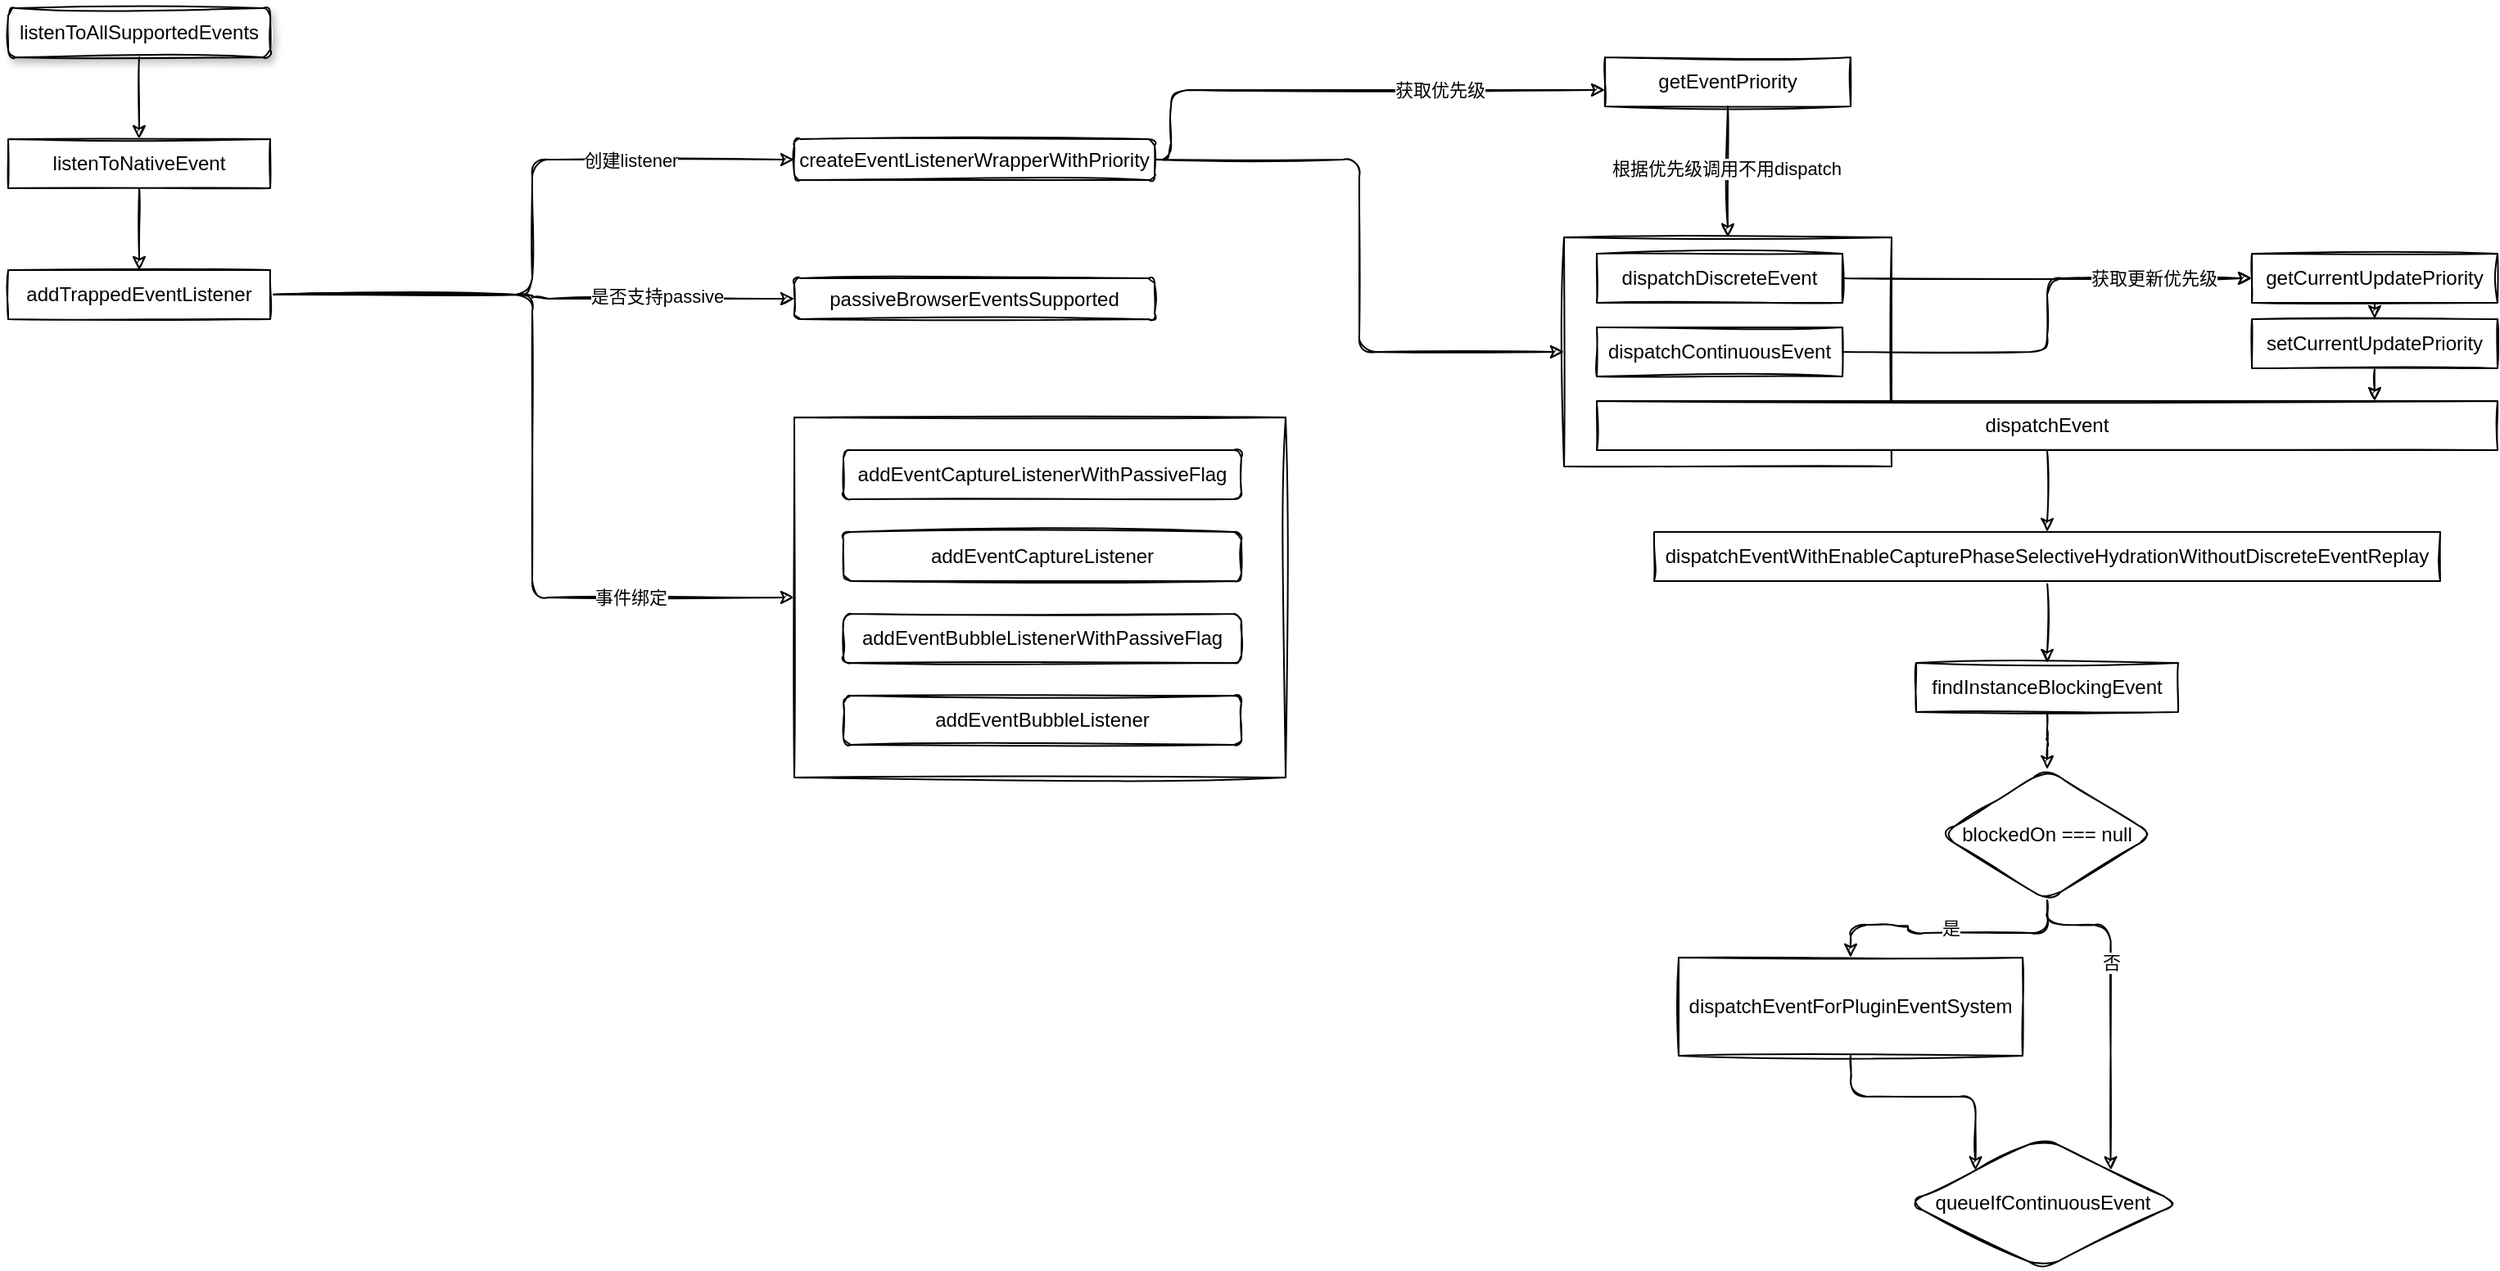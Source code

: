 <mxfile version="20.0.1" type="github" pages="2">
  <diagram id="jbedsdY1WkJxPvWj1WqZ" name="Page-1">
    <mxGraphModel dx="946" dy="614" grid="1" gridSize="10" guides="1" tooltips="1" connect="1" arrows="1" fold="1" page="1" pageScale="1" pageWidth="827" pageHeight="1169" math="0" shadow="0">
      <root>
        <mxCell id="0" />
        <mxCell id="1" parent="0" />
        <mxCell id="STmopLQCMAigKz3BWEIJ-32" value="" style="rounded=0;whiteSpace=wrap;html=1;shadow=0;sketch=1;" vertex="1" parent="1">
          <mxGeometry x="990" y="180" width="200" height="140" as="geometry" />
        </mxCell>
        <mxCell id="STmopLQCMAigKz3BWEIJ-4" style="edgeStyle=orthogonalEdgeStyle;rounded=1;sketch=1;orthogonalLoop=1;jettySize=auto;html=1;" edge="1" parent="1" source="STmopLQCMAigKz3BWEIJ-2" target="STmopLQCMAigKz3BWEIJ-3">
          <mxGeometry relative="1" as="geometry" />
        </mxCell>
        <mxCell id="STmopLQCMAigKz3BWEIJ-2" value="listenToAllSupportedEvents" style="rounded=1;whiteSpace=wrap;html=1;sketch=1;shadow=1;" vertex="1" parent="1">
          <mxGeometry x="40" y="40" width="160" height="30" as="geometry" />
        </mxCell>
        <mxCell id="STmopLQCMAigKz3BWEIJ-6" style="edgeStyle=orthogonalEdgeStyle;rounded=1;sketch=1;orthogonalLoop=1;jettySize=auto;html=1;" edge="1" parent="1" source="STmopLQCMAigKz3BWEIJ-3" target="STmopLQCMAigKz3BWEIJ-5">
          <mxGeometry relative="1" as="geometry" />
        </mxCell>
        <mxCell id="STmopLQCMAigKz3BWEIJ-3" value="listenToNativeEvent" style="rounded=0;whiteSpace=wrap;html=1;shadow=0;sketch=1;" vertex="1" parent="1">
          <mxGeometry x="40" y="120" width="160" height="30" as="geometry" />
        </mxCell>
        <mxCell id="STmopLQCMAigKz3BWEIJ-10" style="edgeStyle=orthogonalEdgeStyle;rounded=1;sketch=1;orthogonalLoop=1;jettySize=auto;html=1;entryX=0;entryY=0.5;entryDx=0;entryDy=0;" edge="1" parent="1" source="STmopLQCMAigKz3BWEIJ-5" target="STmopLQCMAigKz3BWEIJ-9">
          <mxGeometry relative="1" as="geometry" />
        </mxCell>
        <mxCell id="STmopLQCMAigKz3BWEIJ-20" value="创建listener" style="edgeLabel;html=1;align=center;verticalAlign=middle;resizable=0;points=[];" vertex="1" connectable="0" parent="STmopLQCMAigKz3BWEIJ-10">
          <mxGeometry x="0.553" y="1" relative="1" as="geometry">
            <mxPoint x="-10" y="1" as="offset" />
          </mxGeometry>
        </mxCell>
        <mxCell id="STmopLQCMAigKz3BWEIJ-11" style="edgeStyle=orthogonalEdgeStyle;rounded=1;sketch=1;orthogonalLoop=1;jettySize=auto;html=1;entryX=0;entryY=0.5;entryDx=0;entryDy=0;" edge="1" parent="1" source="STmopLQCMAigKz3BWEIJ-5" target="STmopLQCMAigKz3BWEIJ-8">
          <mxGeometry relative="1" as="geometry" />
        </mxCell>
        <mxCell id="STmopLQCMAigKz3BWEIJ-22" value="是否支持passive" style="edgeLabel;html=1;align=center;verticalAlign=middle;resizable=0;points=[];" vertex="1" connectable="0" parent="STmopLQCMAigKz3BWEIJ-11">
          <mxGeometry x="0.479" y="3" relative="1" as="geometry">
            <mxPoint y="1" as="offset" />
          </mxGeometry>
        </mxCell>
        <mxCell id="STmopLQCMAigKz3BWEIJ-18" style="edgeStyle=orthogonalEdgeStyle;rounded=1;sketch=1;orthogonalLoop=1;jettySize=auto;html=1;entryX=0;entryY=0.5;entryDx=0;entryDy=0;" edge="1" parent="1" source="STmopLQCMAigKz3BWEIJ-5" target="STmopLQCMAigKz3BWEIJ-13">
          <mxGeometry relative="1" as="geometry" />
        </mxCell>
        <mxCell id="STmopLQCMAigKz3BWEIJ-23" value="事件绑定" style="edgeLabel;html=1;align=center;verticalAlign=middle;resizable=0;points=[];" vertex="1" connectable="0" parent="STmopLQCMAigKz3BWEIJ-18">
          <mxGeometry x="0.557" y="-1" relative="1" as="geometry">
            <mxPoint x="12" y="-1" as="offset" />
          </mxGeometry>
        </mxCell>
        <mxCell id="STmopLQCMAigKz3BWEIJ-5" value="addTrappedEventListener" style="rounded=0;whiteSpace=wrap;html=1;shadow=0;sketch=1;" vertex="1" parent="1">
          <mxGeometry x="40" y="200" width="160" height="30" as="geometry" />
        </mxCell>
        <mxCell id="STmopLQCMAigKz3BWEIJ-8" value="passiveBrowserEventsSupported" style="rounded=1;whiteSpace=wrap;html=1;shadow=0;sketch=1;" vertex="1" parent="1">
          <mxGeometry x="520" y="205" width="220" height="25" as="geometry" />
        </mxCell>
        <mxCell id="STmopLQCMAigKz3BWEIJ-25" style="edgeStyle=orthogonalEdgeStyle;rounded=1;sketch=1;orthogonalLoop=1;jettySize=auto;html=1;" edge="1" parent="1" source="STmopLQCMAigKz3BWEIJ-9" target="STmopLQCMAigKz3BWEIJ-24">
          <mxGeometry relative="1" as="geometry">
            <Array as="points">
              <mxPoint x="750" y="133" />
              <mxPoint x="750" y="90" />
            </Array>
          </mxGeometry>
        </mxCell>
        <mxCell id="STmopLQCMAigKz3BWEIJ-28" value="获取优先级" style="edgeLabel;html=1;align=center;verticalAlign=middle;resizable=0;points=[];" vertex="1" connectable="0" parent="STmopLQCMAigKz3BWEIJ-25">
          <mxGeometry x="0.032" y="1" relative="1" as="geometry">
            <mxPoint x="52" y="1" as="offset" />
          </mxGeometry>
        </mxCell>
        <mxCell id="STmopLQCMAigKz3BWEIJ-33" style="edgeStyle=orthogonalEdgeStyle;rounded=1;sketch=1;orthogonalLoop=1;jettySize=auto;html=1;entryX=0;entryY=0.5;entryDx=0;entryDy=0;" edge="1" parent="1" source="STmopLQCMAigKz3BWEIJ-9" target="STmopLQCMAigKz3BWEIJ-32">
          <mxGeometry relative="1" as="geometry" />
        </mxCell>
        <mxCell id="STmopLQCMAigKz3BWEIJ-9" value="createEventListenerWrapperWithPriority" style="rounded=1;whiteSpace=wrap;html=1;shadow=0;sketch=1;" vertex="1" parent="1">
          <mxGeometry x="520" y="120" width="220" height="25" as="geometry" />
        </mxCell>
        <mxCell id="STmopLQCMAigKz3BWEIJ-13" value="" style="rounded=0;whiteSpace=wrap;html=1;shadow=0;sketch=1;" vertex="1" parent="1">
          <mxGeometry x="520" y="290" width="300" height="220" as="geometry" />
        </mxCell>
        <mxCell id="STmopLQCMAigKz3BWEIJ-14" value="addEventCaptureListenerWithPassiveFlag" style="rounded=1;whiteSpace=wrap;html=1;shadow=0;sketch=1;" vertex="1" parent="1">
          <mxGeometry x="550" y="310" width="243" height="30" as="geometry" />
        </mxCell>
        <mxCell id="STmopLQCMAigKz3BWEIJ-15" value="addEventCaptureListener" style="rounded=1;whiteSpace=wrap;html=1;shadow=0;sketch=1;" vertex="1" parent="1">
          <mxGeometry x="550" y="360" width="243" height="30" as="geometry" />
        </mxCell>
        <mxCell id="STmopLQCMAigKz3BWEIJ-16" value="addEventBubbleListenerWithPassiveFlag" style="rounded=1;whiteSpace=wrap;html=1;shadow=0;sketch=1;" vertex="1" parent="1">
          <mxGeometry x="550" y="410" width="243" height="30" as="geometry" />
        </mxCell>
        <mxCell id="STmopLQCMAigKz3BWEIJ-17" value="addEventBubbleListener" style="rounded=1;whiteSpace=wrap;html=1;shadow=0;sketch=1;" vertex="1" parent="1">
          <mxGeometry x="550" y="460" width="243" height="30" as="geometry" />
        </mxCell>
        <mxCell id="STmopLQCMAigKz3BWEIJ-34" style="edgeStyle=orthogonalEdgeStyle;rounded=1;sketch=1;orthogonalLoop=1;jettySize=auto;html=1;" edge="1" parent="1" source="STmopLQCMAigKz3BWEIJ-24" target="STmopLQCMAigKz3BWEIJ-32">
          <mxGeometry relative="1" as="geometry" />
        </mxCell>
        <mxCell id="STmopLQCMAigKz3BWEIJ-35" value="根据优先级调用不用dispatch" style="edgeLabel;html=1;align=center;verticalAlign=middle;resizable=0;points=[];" vertex="1" connectable="0" parent="STmopLQCMAigKz3BWEIJ-34">
          <mxGeometry x="-0.05" y="-1" relative="1" as="geometry">
            <mxPoint as="offset" />
          </mxGeometry>
        </mxCell>
        <mxCell id="STmopLQCMAigKz3BWEIJ-24" value="getEventPriority" style="rounded=0;whiteSpace=wrap;html=1;shadow=0;sketch=1;" vertex="1" parent="1">
          <mxGeometry x="1015" y="70" width="150" height="30" as="geometry" />
        </mxCell>
        <mxCell id="STmopLQCMAigKz3BWEIJ-38" style="edgeStyle=orthogonalEdgeStyle;rounded=1;sketch=1;orthogonalLoop=1;jettySize=auto;html=1;entryX=0;entryY=0.5;entryDx=0;entryDy=0;" edge="1" parent="1" source="STmopLQCMAigKz3BWEIJ-29" target="STmopLQCMAigKz3BWEIJ-36">
          <mxGeometry relative="1" as="geometry" />
        </mxCell>
        <mxCell id="STmopLQCMAigKz3BWEIJ-29" value="dispatchContinuousEvent" style="rounded=0;whiteSpace=wrap;html=1;shadow=0;sketch=1;" vertex="1" parent="1">
          <mxGeometry x="1010" y="235" width="150" height="30" as="geometry" />
        </mxCell>
        <mxCell id="STmopLQCMAigKz3BWEIJ-43" style="edgeStyle=orthogonalEdgeStyle;rounded=1;sketch=1;orthogonalLoop=1;jettySize=auto;html=1;entryX=0.5;entryY=0;entryDx=0;entryDy=0;" edge="1" parent="1" source="STmopLQCMAigKz3BWEIJ-30" target="STmopLQCMAigKz3BWEIJ-44">
          <mxGeometry relative="1" as="geometry">
            <mxPoint x="1285" y="360" as="targetPoint" />
          </mxGeometry>
        </mxCell>
        <mxCell id="STmopLQCMAigKz3BWEIJ-30" value="dispatchEvent" style="rounded=0;whiteSpace=wrap;html=1;shadow=0;sketch=1;" vertex="1" parent="1">
          <mxGeometry x="1010" y="280" width="550" height="30" as="geometry" />
        </mxCell>
        <mxCell id="STmopLQCMAigKz3BWEIJ-37" style="edgeStyle=orthogonalEdgeStyle;rounded=1;sketch=1;orthogonalLoop=1;jettySize=auto;html=1;" edge="1" parent="1" source="STmopLQCMAigKz3BWEIJ-31" target="STmopLQCMAigKz3BWEIJ-36">
          <mxGeometry relative="1" as="geometry" />
        </mxCell>
        <mxCell id="STmopLQCMAigKz3BWEIJ-39" value="获取更新优先级" style="edgeLabel;html=1;align=center;verticalAlign=middle;resizable=0;points=[];" vertex="1" connectable="0" parent="STmopLQCMAigKz3BWEIJ-37">
          <mxGeometry x="0.456" y="-2" relative="1" as="geometry">
            <mxPoint x="8" y="-2" as="offset" />
          </mxGeometry>
        </mxCell>
        <mxCell id="STmopLQCMAigKz3BWEIJ-31" value="dispatchDiscreteEvent" style="rounded=0;whiteSpace=wrap;html=1;shadow=0;sketch=1;" vertex="1" parent="1">
          <mxGeometry x="1010" y="190" width="150" height="30" as="geometry" />
        </mxCell>
        <mxCell id="STmopLQCMAigKz3BWEIJ-41" style="edgeStyle=orthogonalEdgeStyle;rounded=1;sketch=1;orthogonalLoop=1;jettySize=auto;html=1;exitX=0.5;exitY=1;exitDx=0;exitDy=0;entryX=0.5;entryY=0;entryDx=0;entryDy=0;" edge="1" parent="1" source="STmopLQCMAigKz3BWEIJ-36" target="STmopLQCMAigKz3BWEIJ-40">
          <mxGeometry relative="1" as="geometry" />
        </mxCell>
        <mxCell id="STmopLQCMAigKz3BWEIJ-36" value="getCurrentUpdatePriority" style="rounded=0;whiteSpace=wrap;html=1;shadow=0;sketch=1;" vertex="1" parent="1">
          <mxGeometry x="1410" y="190" width="150" height="30" as="geometry" />
        </mxCell>
        <mxCell id="STmopLQCMAigKz3BWEIJ-42" style="edgeStyle=orthogonalEdgeStyle;rounded=1;sketch=1;orthogonalLoop=1;jettySize=auto;html=1;entryX=0.864;entryY=0;entryDx=0;entryDy=0;entryPerimeter=0;" edge="1" parent="1" source="STmopLQCMAigKz3BWEIJ-40" target="STmopLQCMAigKz3BWEIJ-30">
          <mxGeometry relative="1" as="geometry" />
        </mxCell>
        <mxCell id="STmopLQCMAigKz3BWEIJ-40" value="setCurrentUpdatePriority" style="rounded=0;whiteSpace=wrap;html=1;shadow=0;sketch=1;" vertex="1" parent="1">
          <mxGeometry x="1410" y="230" width="150" height="30" as="geometry" />
        </mxCell>
        <mxCell id="STmopLQCMAigKz3BWEIJ-46" style="edgeStyle=orthogonalEdgeStyle;rounded=1;sketch=1;orthogonalLoop=1;jettySize=auto;html=1;" edge="1" parent="1" source="STmopLQCMAigKz3BWEIJ-44" target="STmopLQCMAigKz3BWEIJ-45">
          <mxGeometry relative="1" as="geometry" />
        </mxCell>
        <mxCell id="STmopLQCMAigKz3BWEIJ-44" value="dispatchEventWithEnableCapturePhaseSelectiveHydrationWithoutDiscreteEventReplay" style="rounded=0;whiteSpace=wrap;html=1;shadow=0;sketch=1;" vertex="1" parent="1">
          <mxGeometry x="1045" y="360" width="480" height="30" as="geometry" />
        </mxCell>
        <mxCell id="STmopLQCMAigKz3BWEIJ-48" style="edgeStyle=orthogonalEdgeStyle;rounded=1;sketch=1;orthogonalLoop=1;jettySize=auto;html=1;" edge="1" parent="1" source="STmopLQCMAigKz3BWEIJ-45" target="STmopLQCMAigKz3BWEIJ-47">
          <mxGeometry relative="1" as="geometry" />
        </mxCell>
        <mxCell id="STmopLQCMAigKz3BWEIJ-45" value="findInstanceBlockingEvent" style="rounded=0;whiteSpace=wrap;html=1;shadow=0;sketch=1;" vertex="1" parent="1">
          <mxGeometry x="1205" y="440" width="160" height="30" as="geometry" />
        </mxCell>
        <mxCell id="STmopLQCMAigKz3BWEIJ-53" style="edgeStyle=orthogonalEdgeStyle;rounded=1;sketch=1;orthogonalLoop=1;jettySize=auto;html=1;exitX=0.5;exitY=1;exitDx=0;exitDy=0;entryX=0.5;entryY=0;entryDx=0;entryDy=0;" edge="1" parent="1" source="STmopLQCMAigKz3BWEIJ-47" target="STmopLQCMAigKz3BWEIJ-49">
          <mxGeometry relative="1" as="geometry" />
        </mxCell>
        <mxCell id="STmopLQCMAigKz3BWEIJ-54" value="是" style="edgeLabel;html=1;align=center;verticalAlign=middle;resizable=0;points=[];" vertex="1" connectable="0" parent="STmopLQCMAigKz3BWEIJ-53">
          <mxGeometry x="-0.043" y="-3" relative="1" as="geometry">
            <mxPoint as="offset" />
          </mxGeometry>
        </mxCell>
        <mxCell id="STmopLQCMAigKz3BWEIJ-57" style="edgeStyle=orthogonalEdgeStyle;rounded=1;sketch=1;orthogonalLoop=1;jettySize=auto;html=1;entryX=1;entryY=0;entryDx=0;entryDy=0;" edge="1" parent="1" source="STmopLQCMAigKz3BWEIJ-47" target="STmopLQCMAigKz3BWEIJ-55">
          <mxGeometry relative="1" as="geometry">
            <Array as="points">
              <mxPoint x="1285" y="600" />
              <mxPoint x="1324" y="600" />
            </Array>
          </mxGeometry>
        </mxCell>
        <mxCell id="STmopLQCMAigKz3BWEIJ-58" value="否" style="edgeLabel;html=1;align=center;verticalAlign=middle;resizable=0;points=[];" vertex="1" connectable="0" parent="STmopLQCMAigKz3BWEIJ-57">
          <mxGeometry x="-0.246" relative="1" as="geometry">
            <mxPoint as="offset" />
          </mxGeometry>
        </mxCell>
        <mxCell id="STmopLQCMAigKz3BWEIJ-47" value="blockedOn === null" style="rhombus;whiteSpace=wrap;html=1;rounded=1;shadow=0;sketch=1;" vertex="1" parent="1">
          <mxGeometry x="1220" y="505" width="130" height="80" as="geometry" />
        </mxCell>
        <mxCell id="STmopLQCMAigKz3BWEIJ-56" style="edgeStyle=orthogonalEdgeStyle;rounded=1;sketch=1;orthogonalLoop=1;jettySize=auto;html=1;entryX=0;entryY=0;entryDx=0;entryDy=0;" edge="1" parent="1" source="STmopLQCMAigKz3BWEIJ-49" target="STmopLQCMAigKz3BWEIJ-55">
          <mxGeometry relative="1" as="geometry" />
        </mxCell>
        <mxCell id="STmopLQCMAigKz3BWEIJ-49" value="dispatchEventForPluginEventSystem" style="rounded=0;whiteSpace=wrap;html=1;shadow=0;sketch=1;" vertex="1" parent="1">
          <mxGeometry x="1060" y="620" width="210" height="60" as="geometry" />
        </mxCell>
        <mxCell id="STmopLQCMAigKz3BWEIJ-55" value="queueIfContinuousEvent" style="rhombus;whiteSpace=wrap;html=1;rounded=1;shadow=0;sketch=1;" vertex="1" parent="1">
          <mxGeometry x="1200" y="730" width="165" height="80" as="geometry" />
        </mxCell>
      </root>
    </mxGraphModel>
  </diagram>
  <diagram id="bPGc6aCf9SXFGs3Y_Bin" name="Page-2">
    <mxGraphModel dx="1773" dy="614" grid="1" gridSize="10" guides="1" tooltips="1" connect="1" arrows="1" fold="1" page="1" pageScale="1" pageWidth="827" pageHeight="1169" math="0" shadow="0">
      <root>
        <mxCell id="0" />
        <mxCell id="1" parent="0" />
        <mxCell id="nOvw61bPqp9ibPoA8lCh-1" value="" style="ellipse;whiteSpace=wrap;html=1;rounded=1;shadow=0;sketch=1;" vertex="1" parent="1">
          <mxGeometry x="-10" y="500" width="120" height="80" as="geometry" />
        </mxCell>
      </root>
    </mxGraphModel>
  </diagram>
</mxfile>
